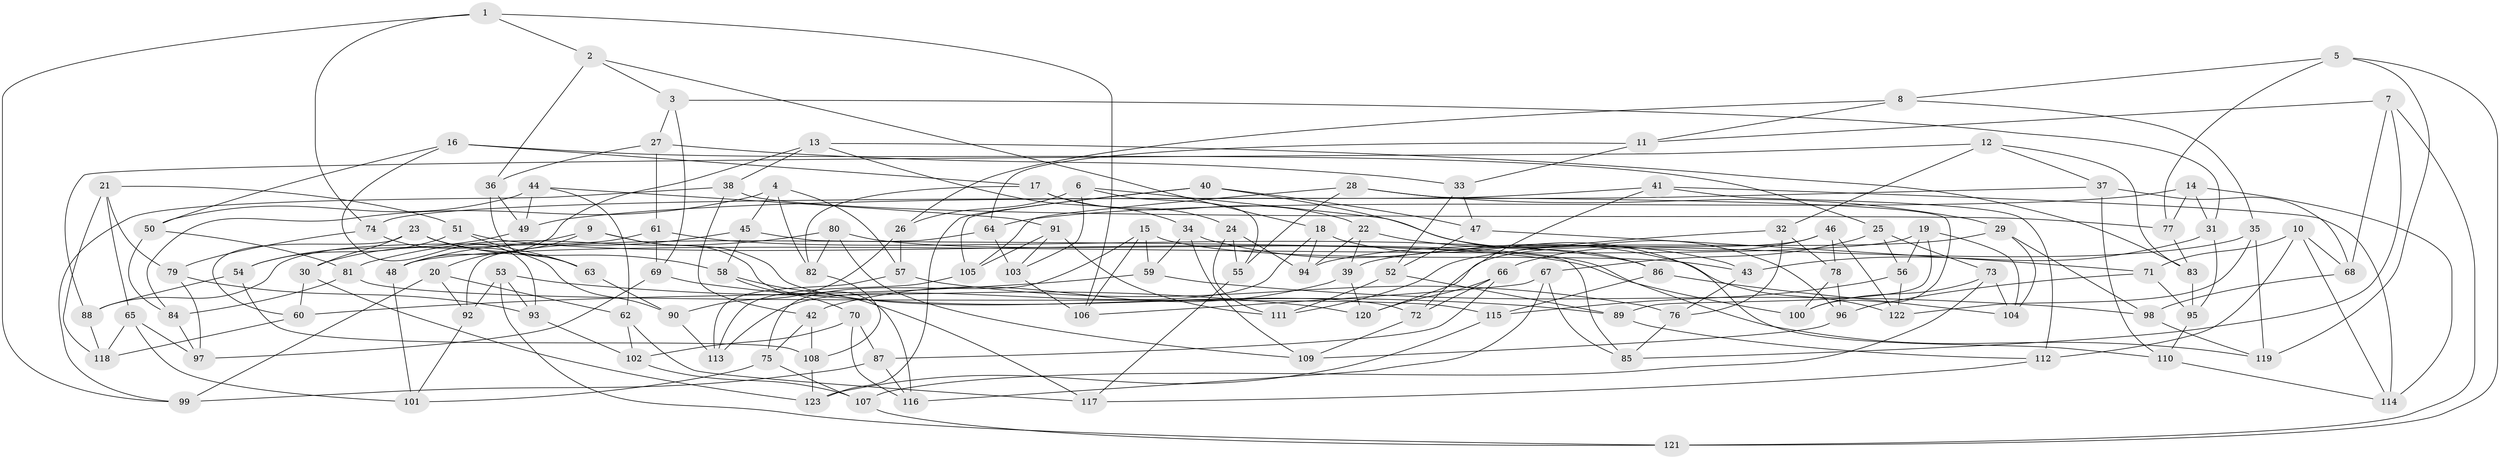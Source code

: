 // Generated by graph-tools (version 1.1) at 2025/11/02/27/25 16:11:45]
// undirected, 123 vertices, 246 edges
graph export_dot {
graph [start="1"]
  node [color=gray90,style=filled];
  1;
  2;
  3;
  4;
  5;
  6;
  7;
  8;
  9;
  10;
  11;
  12;
  13;
  14;
  15;
  16;
  17;
  18;
  19;
  20;
  21;
  22;
  23;
  24;
  25;
  26;
  27;
  28;
  29;
  30;
  31;
  32;
  33;
  34;
  35;
  36;
  37;
  38;
  39;
  40;
  41;
  42;
  43;
  44;
  45;
  46;
  47;
  48;
  49;
  50;
  51;
  52;
  53;
  54;
  55;
  56;
  57;
  58;
  59;
  60;
  61;
  62;
  63;
  64;
  65;
  66;
  67;
  68;
  69;
  70;
  71;
  72;
  73;
  74;
  75;
  76;
  77;
  78;
  79;
  80;
  81;
  82;
  83;
  84;
  85;
  86;
  87;
  88;
  89;
  90;
  91;
  92;
  93;
  94;
  95;
  96;
  97;
  98;
  99;
  100;
  101;
  102;
  103;
  104;
  105;
  106;
  107;
  108;
  109;
  110;
  111;
  112;
  113;
  114;
  115;
  116;
  117;
  118;
  119;
  120;
  121;
  122;
  123;
  1 -- 99;
  1 -- 2;
  1 -- 106;
  1 -- 74;
  2 -- 36;
  2 -- 18;
  2 -- 3;
  3 -- 31;
  3 -- 27;
  3 -- 69;
  4 -- 84;
  4 -- 45;
  4 -- 82;
  4 -- 57;
  5 -- 119;
  5 -- 77;
  5 -- 8;
  5 -- 121;
  6 -- 96;
  6 -- 103;
  6 -- 26;
  6 -- 55;
  7 -- 85;
  7 -- 11;
  7 -- 68;
  7 -- 121;
  8 -- 11;
  8 -- 26;
  8 -- 35;
  9 -- 20;
  9 -- 116;
  9 -- 72;
  9 -- 30;
  10 -- 71;
  10 -- 112;
  10 -- 114;
  10 -- 68;
  11 -- 33;
  11 -- 64;
  12 -- 37;
  12 -- 83;
  12 -- 32;
  12 -- 88;
  13 -- 34;
  13 -- 48;
  13 -- 38;
  13 -- 83;
  14 -- 77;
  14 -- 31;
  14 -- 114;
  14 -- 64;
  15 -- 75;
  15 -- 59;
  15 -- 43;
  15 -- 106;
  16 -- 50;
  16 -- 93;
  16 -- 17;
  16 -- 25;
  17 -- 82;
  17 -- 22;
  17 -- 24;
  18 -- 110;
  18 -- 94;
  18 -- 113;
  19 -- 104;
  19 -- 48;
  19 -- 89;
  19 -- 56;
  20 -- 99;
  20 -- 92;
  20 -- 62;
  21 -- 65;
  21 -- 118;
  21 -- 51;
  21 -- 79;
  22 -- 43;
  22 -- 94;
  22 -- 39;
  23 -- 60;
  23 -- 58;
  23 -- 63;
  23 -- 30;
  24 -- 94;
  24 -- 111;
  24 -- 55;
  25 -- 67;
  25 -- 56;
  25 -- 73;
  26 -- 57;
  26 -- 90;
  27 -- 61;
  27 -- 33;
  27 -- 36;
  28 -- 105;
  28 -- 100;
  28 -- 29;
  28 -- 55;
  29 -- 98;
  29 -- 104;
  29 -- 39;
  30 -- 60;
  30 -- 123;
  31 -- 43;
  31 -- 95;
  32 -- 111;
  32 -- 76;
  32 -- 78;
  33 -- 52;
  33 -- 47;
  34 -- 59;
  34 -- 122;
  34 -- 109;
  35 -- 122;
  35 -- 94;
  35 -- 119;
  36 -- 49;
  36 -- 63;
  37 -- 49;
  37 -- 68;
  37 -- 110;
  38 -- 77;
  38 -- 99;
  38 -- 42;
  39 -- 42;
  39 -- 120;
  40 -- 123;
  40 -- 105;
  40 -- 47;
  40 -- 86;
  41 -- 74;
  41 -- 114;
  41 -- 112;
  41 -- 72;
  42 -- 108;
  42 -- 75;
  43 -- 76;
  44 -- 62;
  44 -- 50;
  44 -- 49;
  44 -- 91;
  45 -- 58;
  45 -- 85;
  45 -- 48;
  46 -- 120;
  46 -- 66;
  46 -- 122;
  46 -- 78;
  47 -- 52;
  47 -- 71;
  48 -- 101;
  49 -- 54;
  50 -- 81;
  50 -- 84;
  51 -- 63;
  51 -- 54;
  51 -- 100;
  52 -- 111;
  52 -- 89;
  53 -- 93;
  53 -- 92;
  53 -- 121;
  53 -- 120;
  54 -- 108;
  54 -- 88;
  55 -- 117;
  56 -- 122;
  56 -- 115;
  57 -- 76;
  57 -- 113;
  58 -- 117;
  58 -- 70;
  59 -- 98;
  59 -- 60;
  60 -- 118;
  61 -- 69;
  61 -- 86;
  61 -- 88;
  62 -- 117;
  62 -- 102;
  63 -- 90;
  64 -- 92;
  64 -- 103;
  65 -- 118;
  65 -- 101;
  65 -- 97;
  66 -- 87;
  66 -- 72;
  66 -- 120;
  67 -- 106;
  67 -- 85;
  67 -- 116;
  68 -- 98;
  69 -- 89;
  69 -- 97;
  70 -- 102;
  70 -- 87;
  70 -- 116;
  71 -- 96;
  71 -- 95;
  72 -- 109;
  73 -- 107;
  73 -- 104;
  73 -- 100;
  74 -- 90;
  74 -- 79;
  75 -- 107;
  75 -- 101;
  76 -- 85;
  77 -- 83;
  78 -- 100;
  78 -- 96;
  79 -- 93;
  79 -- 97;
  80 -- 119;
  80 -- 109;
  80 -- 81;
  80 -- 82;
  81 -- 84;
  81 -- 115;
  82 -- 108;
  83 -- 95;
  84 -- 97;
  86 -- 115;
  86 -- 104;
  87 -- 99;
  87 -- 116;
  88 -- 118;
  89 -- 112;
  90 -- 113;
  91 -- 103;
  91 -- 105;
  91 -- 111;
  92 -- 101;
  93 -- 102;
  95 -- 110;
  96 -- 109;
  98 -- 119;
  102 -- 107;
  103 -- 106;
  105 -- 113;
  107 -- 121;
  108 -- 123;
  110 -- 114;
  112 -- 117;
  115 -- 123;
}
